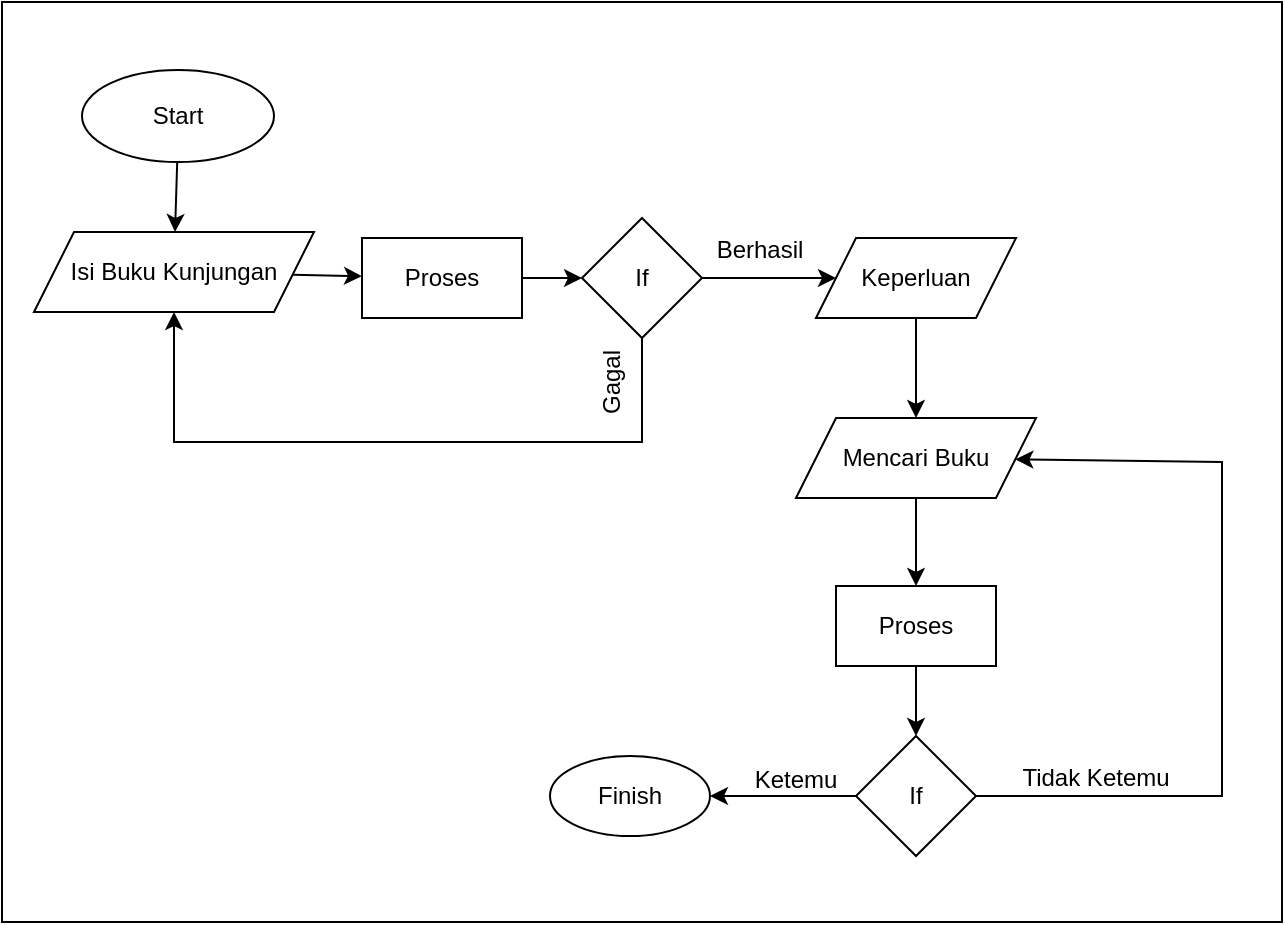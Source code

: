 <mxfile version="23.0.2" type="github">
  <diagram name="Page-1" id="m23ScWvjJ2oAPizRGfdk">
    <mxGraphModel dx="756" dy="419" grid="1" gridSize="10" guides="1" tooltips="1" connect="1" arrows="1" fold="1" page="1" pageScale="1" pageWidth="850" pageHeight="1100" math="0" shadow="0">
      <root>
        <mxCell id="0" />
        <mxCell id="1" parent="0" />
        <mxCell id="Jfw64TjHG4_u_Encj8VG-1" value="" style="rounded=0;whiteSpace=wrap;html=1;" vertex="1" parent="1">
          <mxGeometry x="150" y="30" width="640" height="460" as="geometry" />
        </mxCell>
        <mxCell id="Jfw64TjHG4_u_Encj8VG-2" value="Start" style="ellipse;whiteSpace=wrap;html=1;" vertex="1" parent="1">
          <mxGeometry x="190" y="64" width="96" height="46" as="geometry" />
        </mxCell>
        <mxCell id="Jfw64TjHG4_u_Encj8VG-3" value="Isi Buku Kunjungan" style="shape=parallelogram;perimeter=parallelogramPerimeter;whiteSpace=wrap;html=1;fixedSize=1;" vertex="1" parent="1">
          <mxGeometry x="166" y="145" width="140" height="40" as="geometry" />
        </mxCell>
        <mxCell id="Jfw64TjHG4_u_Encj8VG-4" value="Mencari Buku" style="shape=parallelogram;perimeter=parallelogramPerimeter;whiteSpace=wrap;html=1;fixedSize=1;" vertex="1" parent="1">
          <mxGeometry x="547" y="238" width="120" height="40" as="geometry" />
        </mxCell>
        <mxCell id="Jfw64TjHG4_u_Encj8VG-5" value="If" style="rhombus;whiteSpace=wrap;html=1;" vertex="1" parent="1">
          <mxGeometry x="440" y="138" width="60" height="60" as="geometry" />
        </mxCell>
        <mxCell id="Jfw64TjHG4_u_Encj8VG-6" value="Finish" style="ellipse;whiteSpace=wrap;html=1;" vertex="1" parent="1">
          <mxGeometry x="424" y="407" width="80" height="40" as="geometry" />
        </mxCell>
        <mxCell id="Jfw64TjHG4_u_Encj8VG-7" value="" style="endArrow=classic;html=1;rounded=0;" edge="1" parent="1" source="Jfw64TjHG4_u_Encj8VG-2" target="Jfw64TjHG4_u_Encj8VG-3">
          <mxGeometry width="50" height="50" relative="1" as="geometry">
            <mxPoint x="460" y="230" as="sourcePoint" />
            <mxPoint x="510" y="180" as="targetPoint" />
          </mxGeometry>
        </mxCell>
        <mxCell id="Jfw64TjHG4_u_Encj8VG-8" value="" style="endArrow=classic;html=1;rounded=0;" edge="1" parent="1" source="Jfw64TjHG4_u_Encj8VG-3" target="Jfw64TjHG4_u_Encj8VG-11">
          <mxGeometry width="50" height="50" relative="1" as="geometry">
            <mxPoint x="299.347" y="178.306" as="sourcePoint" />
            <mxPoint x="383.341" y="177.341" as="targetPoint" />
          </mxGeometry>
        </mxCell>
        <mxCell id="Jfw64TjHG4_u_Encj8VG-9" value="" style="endArrow=classic;html=1;rounded=0;" edge="1" parent="1" source="Jfw64TjHG4_u_Encj8VG-5" target="Jfw64TjHG4_u_Encj8VG-22">
          <mxGeometry width="50" height="50" relative="1" as="geometry">
            <mxPoint x="460" y="230" as="sourcePoint" />
            <mxPoint x="557" y="168" as="targetPoint" />
          </mxGeometry>
        </mxCell>
        <mxCell id="Jfw64TjHG4_u_Encj8VG-10" value="Berhasil" style="text;html=1;strokeColor=none;fillColor=none;align=center;verticalAlign=middle;whiteSpace=wrap;rounded=0;" vertex="1" parent="1">
          <mxGeometry x="497" y="139" width="64" height="29" as="geometry" />
        </mxCell>
        <mxCell id="Jfw64TjHG4_u_Encj8VG-11" value="Proses" style="rounded=0;whiteSpace=wrap;html=1;" vertex="1" parent="1">
          <mxGeometry x="330" y="148" width="80" height="40" as="geometry" />
        </mxCell>
        <mxCell id="Jfw64TjHG4_u_Encj8VG-12" value="" style="endArrow=classic;html=1;rounded=0;" edge="1" parent="1" source="Jfw64TjHG4_u_Encj8VG-11" target="Jfw64TjHG4_u_Encj8VG-5">
          <mxGeometry width="50" height="50" relative="1" as="geometry">
            <mxPoint x="460" y="230" as="sourcePoint" />
            <mxPoint x="510" y="180" as="targetPoint" />
          </mxGeometry>
        </mxCell>
        <mxCell id="Jfw64TjHG4_u_Encj8VG-13" value="" style="endArrow=classic;html=1;rounded=0;" edge="1" parent="1" source="Jfw64TjHG4_u_Encj8VG-5" target="Jfw64TjHG4_u_Encj8VG-3">
          <mxGeometry width="50" height="50" relative="1" as="geometry">
            <mxPoint x="460" y="230" as="sourcePoint" />
            <mxPoint x="510" y="180" as="targetPoint" />
            <Array as="points">
              <mxPoint x="470" y="250" />
              <mxPoint x="236" y="250" />
            </Array>
          </mxGeometry>
        </mxCell>
        <mxCell id="Jfw64TjHG4_u_Encj8VG-14" value="Gagal" style="text;html=1;strokeColor=none;fillColor=none;align=center;verticalAlign=middle;whiteSpace=wrap;rounded=0;rotation=-90;" vertex="1" parent="1">
          <mxGeometry x="425" y="205" width="60" height="30" as="geometry" />
        </mxCell>
        <mxCell id="Jfw64TjHG4_u_Encj8VG-15" value="" style="endArrow=classic;html=1;rounded=0;" edge="1" parent="1" source="Jfw64TjHG4_u_Encj8VG-22" target="Jfw64TjHG4_u_Encj8VG-4">
          <mxGeometry width="50" height="50" relative="1" as="geometry">
            <mxPoint x="607" y="188" as="sourcePoint" />
            <mxPoint x="520" y="220" as="targetPoint" />
          </mxGeometry>
        </mxCell>
        <mxCell id="Jfw64TjHG4_u_Encj8VG-16" value="Proses" style="rounded=0;whiteSpace=wrap;html=1;" vertex="1" parent="1">
          <mxGeometry x="567" y="322" width="80" height="40" as="geometry" />
        </mxCell>
        <mxCell id="Jfw64TjHG4_u_Encj8VG-17" value="" style="endArrow=classic;html=1;rounded=0;" edge="1" parent="1" source="Jfw64TjHG4_u_Encj8VG-4" target="Jfw64TjHG4_u_Encj8VG-16">
          <mxGeometry width="50" height="50" relative="1" as="geometry">
            <mxPoint x="470" y="270" as="sourcePoint" />
            <mxPoint x="520" y="220" as="targetPoint" />
          </mxGeometry>
        </mxCell>
        <mxCell id="Jfw64TjHG4_u_Encj8VG-18" value="If" style="rhombus;whiteSpace=wrap;html=1;" vertex="1" parent="1">
          <mxGeometry x="577" y="397" width="60" height="60" as="geometry" />
        </mxCell>
        <mxCell id="Jfw64TjHG4_u_Encj8VG-19" value="" style="endArrow=classic;html=1;rounded=0;" edge="1" parent="1" source="Jfw64TjHG4_u_Encj8VG-16" target="Jfw64TjHG4_u_Encj8VG-18">
          <mxGeometry width="50" height="50" relative="1" as="geometry">
            <mxPoint x="470" y="370" as="sourcePoint" />
            <mxPoint x="520" y="320" as="targetPoint" />
          </mxGeometry>
        </mxCell>
        <mxCell id="Jfw64TjHG4_u_Encj8VG-20" value="Tidak Ketemu" style="text;html=1;strokeColor=none;fillColor=none;align=center;verticalAlign=middle;whiteSpace=wrap;rounded=0;" vertex="1" parent="1">
          <mxGeometry x="657" y="403" width="80" height="30" as="geometry" />
        </mxCell>
        <mxCell id="Jfw64TjHG4_u_Encj8VG-21" value="" style="endArrow=classic;html=1;rounded=0;" edge="1" parent="1" source="Jfw64TjHG4_u_Encj8VG-18" target="Jfw64TjHG4_u_Encj8VG-4">
          <mxGeometry width="50" height="50" relative="1" as="geometry">
            <mxPoint x="470" y="370" as="sourcePoint" />
            <mxPoint x="520" y="320" as="targetPoint" />
            <Array as="points">
              <mxPoint x="760" y="427" />
              <mxPoint x="760" y="260" />
            </Array>
          </mxGeometry>
        </mxCell>
        <mxCell id="Jfw64TjHG4_u_Encj8VG-22" value="Keperluan" style="shape=parallelogram;perimeter=parallelogramPerimeter;whiteSpace=wrap;html=1;fixedSize=1;" vertex="1" parent="1">
          <mxGeometry x="557" y="148" width="100" height="40" as="geometry" />
        </mxCell>
        <mxCell id="Jfw64TjHG4_u_Encj8VG-23" value="" style="endArrow=classic;html=1;rounded=0;" edge="1" parent="1" source="Jfw64TjHG4_u_Encj8VG-18" target="Jfw64TjHG4_u_Encj8VG-6">
          <mxGeometry width="50" height="50" relative="1" as="geometry">
            <mxPoint x="470" y="370" as="sourcePoint" />
            <mxPoint x="520" y="320" as="targetPoint" />
          </mxGeometry>
        </mxCell>
        <mxCell id="Jfw64TjHG4_u_Encj8VG-24" value="Ketemu" style="text;html=1;strokeColor=none;fillColor=none;align=center;verticalAlign=middle;whiteSpace=wrap;rounded=0;" vertex="1" parent="1">
          <mxGeometry x="517" y="404" width="60" height="30" as="geometry" />
        </mxCell>
      </root>
    </mxGraphModel>
  </diagram>
</mxfile>
